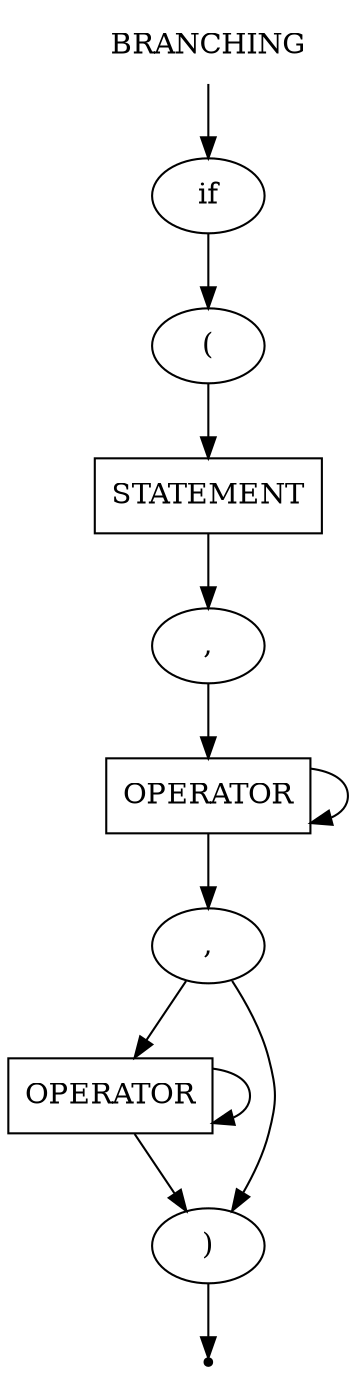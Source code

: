 digraph BRANCHING{
    start [label=BRANCHING shape=plaintext]
    if [label=if shape=oval]
    statement [label=STATEMENT shape=box]
    oper_true [label=OPERATOR shape=box]
    oper_else [label=OPERATOR shape=box]
    open [label="(" shape=oval]
    comma_true [label="," shape=oval]
    comma_else [label="," shape=oval]
    close [label=")" shape=oval]
    end [label="" shape=point]

    start -> if
    if -> open
    open -> statement
    statement -> comma_true
    comma_true -> oper_true
    oper_true -> oper_true
    oper_true -> comma_else
    comma_else -> oper_else
    comma_else -> close
    oper_else -> oper_else
    oper_else -> close
    close -> end
}
